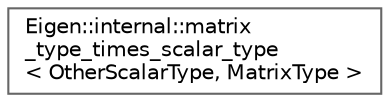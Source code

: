 digraph "Graphical Class Hierarchy"
{
 // LATEX_PDF_SIZE
  bgcolor="transparent";
  edge [fontname=Helvetica,fontsize=10,labelfontname=Helvetica,labelfontsize=10];
  node [fontname=Helvetica,fontsize=10,shape=box,height=0.2,width=0.4];
  rankdir="LR";
  Node0 [id="Node000000",label="Eigen::internal::matrix\l_type_times_scalar_type\l\< OtherScalarType, MatrixType \>",height=0.2,width=0.4,color="grey40", fillcolor="white", style="filled",URL="$structEigen_1_1internal_1_1matrix__type__times__scalar__type.html",tooltip=" "];
}
